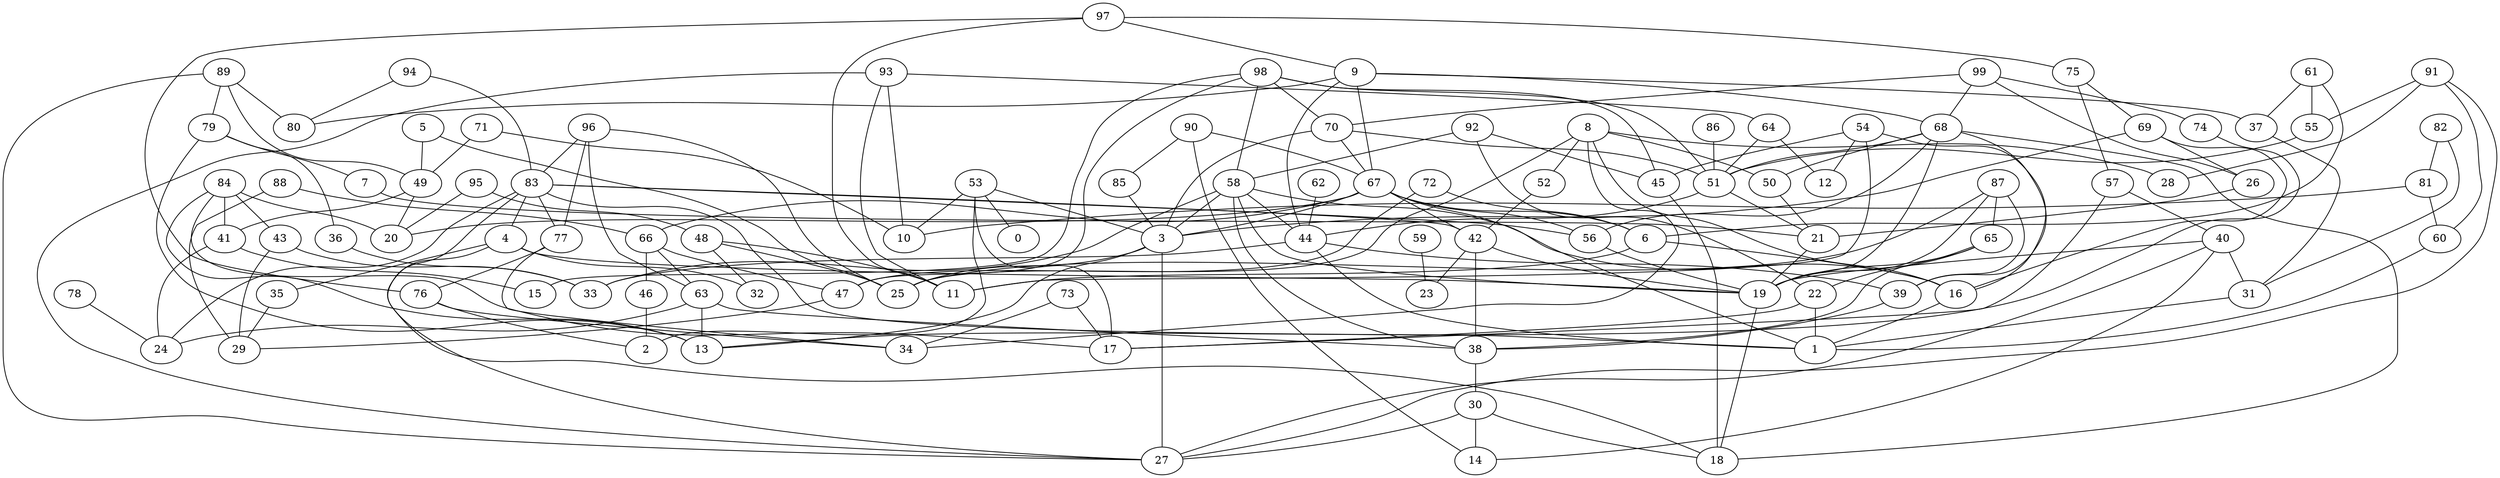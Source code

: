 digraph GG_graph {

subgraph G_graph {
edge [color = black]
"5" -> "49" [dir = none]
"99" -> "26" [dir = none]
"75" -> "69" [dir = none]
"72" -> "47" [dir = none]
"36" -> "33" [dir = none]
"94" -> "83" [dir = none]
"73" -> "17" [dir = none]
"64" -> "51" [dir = none]
"41" -> "24" [dir = none]
"79" -> "7" [dir = none]
"79" -> "13" [dir = none]
"56" -> "19" [dir = none]
"82" -> "81" [dir = none]
"82" -> "31" [dir = none]
"96" -> "25" [dir = none]
"43" -> "33" [dir = none]
"60" -> "1" [dir = none]
"65" -> "19" [dir = none]
"51" -> "44" [dir = none]
"77" -> "34" [dir = none]
"98" -> "47" [dir = none]
"98" -> "15" [dir = none]
"98" -> "45" [dir = none]
"26" -> "21" [dir = none]
"21" -> "19" [dir = none]
"49" -> "20" [dir = none]
"42" -> "23" [dir = none]
"68" -> "39" [dir = none]
"68" -> "50" [dir = none]
"68" -> "18" [dir = none]
"89" -> "80" [dir = none]
"89" -> "27" [dir = none]
"48" -> "11" [dir = none]
"48" -> "25" [dir = none]
"38" -> "30" [dir = none]
"61" -> "6" [dir = none]
"83" -> "4" [dir = none]
"83" -> "1" [dir = none]
"83" -> "24" [dir = none]
"83" -> "77" [dir = none]
"83" -> "42" [dir = none]
"69" -> "3" [dir = none]
"95" -> "20" [dir = none]
"84" -> "20" [dir = none]
"30" -> "27" [dir = none]
"58" -> "19" [dir = none]
"58" -> "44" [dir = none]
"85" -> "3" [dir = none]
"97" -> "76" [dir = none]
"97" -> "9" [dir = none]
"57" -> "17" [dir = none]
"45" -> "18" [dir = none]
"62" -> "44" [dir = none]
"3" -> "25" [dir = none]
"3" -> "27" [dir = none]
"9" -> "37" [dir = none]
"9" -> "68" [dir = none]
"9" -> "44" [dir = none]
"9" -> "67" [dir = none]
"93" -> "10" [dir = none]
"93" -> "11" [dir = none]
"8" -> "25" [dir = none]
"86" -> "51" [dir = none]
"40" -> "14" [dir = none]
"40" -> "31" [dir = none]
"40" -> "27" [dir = none]
"53" -> "0" [dir = none]
"53" -> "17" [dir = none]
"53" -> "3" [dir = none]
"63" -> "13" [dir = none]
"90" -> "67" [dir = none]
"44" -> "33" [dir = none]
"66" -> "46" [dir = none]
"66" -> "63" [dir = none]
"70" -> "67" [dir = none]
"76" -> "2" [dir = none]
"78" -> "24" [dir = none]
"59" -> "23" [dir = none]
"67" -> "6" [dir = none]
"67" -> "42" [dir = none]
"67" -> "20" [dir = none]
"67" -> "66" [dir = none]
"67" -> "3" [dir = none]
"52" -> "42" [dir = none]
"74" -> "13" [dir = none]
"4" -> "35" [dir = none]
"4" -> "32" [dir = none]
"91" -> "55" [dir = none]
"91" -> "28" [dir = none]
"91" -> "27" [dir = none]
"6" -> "16" [dir = none]
"87" -> "25" [dir = none]
"71" -> "49" [dir = none]
"92" -> "22" [dir = none]
"92" -> "45" [dir = none]
"88" -> "29" [dir = none]
"88" -> "66" [dir = none]
"54" -> "12" [dir = none]
"54" -> "11" [dir = none]
"65" -> "38" [dir = none]
"81" -> "10" [dir = none]
"3" -> "13" [dir = none]
"4" -> "19" [dir = none]
"53" -> "2" [dir = none]
"22" -> "1" [dir = none]
"4" -> "27" [dir = none]
"64" -> "12" [dir = none]
"84" -> "13" [dir = none]
"72" -> "6" [dir = none]
"93" -> "27" [dir = none]
"90" -> "14" [dir = none]
"50" -> "21" [dir = none]
"69" -> "26" [dir = none]
"8" -> "28" [dir = none]
"75" -> "57" [dir = none]
"35" -> "29" [dir = none]
"99" -> "68" [dir = none]
"83" -> "56" [dir = none]
"48" -> "32" [dir = none]
"84" -> "43" [dir = none]
"54" -> "16" [dir = none]
"93" -> "64" [dir = none]
"5" -> "25" [dir = none]
"58" -> "33" [dir = none]
"83" -> "18" [dir = none]
"22" -> "17" [dir = none]
"68" -> "51" [dir = none]
"6" -> "11" [dir = none]
"31" -> "1" [dir = none]
"99" -> "70" [dir = none]
"66" -> "47" [dir = none]
"77" -> "76" [dir = none]
"69" -> "16" [dir = none]
"47" -> "29" [dir = none]
"41" -> "15" [dir = none]
"79" -> "36" [dir = none]
"95" -> "48" [dir = none]
"54" -> "45" [dir = none]
"63" -> "38" [dir = none]
"57" -> "40" [dir = none]
"61" -> "55" [dir = none]
"84" -> "17" [dir = none]
"96" -> "83" [dir = none]
"68" -> "19" [dir = none]
"67" -> "1" [dir = none]
"55" -> "51" [dir = none]
"98" -> "70" [dir = none]
"19" -> "18" [dir = none]
"76" -> "34" [dir = none]
"68" -> "56" [dir = none]
"94" -> "80" [dir = none]
"43" -> "29" [dir = none]
"96" -> "77" [dir = none]
"81" -> "60" [dir = none]
"58" -> "3" [dir = none]
"87" -> "19" [dir = none]
"8" -> "16" [dir = none]
"37" -> "31" [dir = none]
"39" -> "38" [dir = none]
"40" -> "19" [dir = none]
"63" -> "24" [dir = none]
"89" -> "79" [dir = none]
"9" -> "80" [dir = none]
"90" -> "85" [dir = none]
"73" -> "34" [dir = none]
"58" -> "16" [dir = none]
"89" -> "49" [dir = none]
"46" -> "2" [dir = none]
"65" -> "22" [dir = none]
"49" -> "41" [dir = none]
"70" -> "3" [dir = none]
"44" -> "1" [dir = none]
"98" -> "51" [dir = none]
"8" -> "34" [dir = none]
"16" -> "1" [dir = none]
"99" -> "74" [dir = none]
"70" -> "51" [dir = none]
"71" -> "10" [dir = none]
"51" -> "21" [dir = none]
"42" -> "38" [dir = none]
"92" -> "58" [dir = none]
"96" -> "63" [dir = none]
"8" -> "50" [dir = none]
"30" -> "18" [dir = none]
"53" -> "10" [dir = none]
"87" -> "39" [dir = none]
"42" -> "19" [dir = none]
"84" -> "41" [dir = none]
"98" -> "58" [dir = none]
"67" -> "56" [dir = none]
"58" -> "38" [dir = none]
"44" -> "39" [dir = none]
"8" -> "52" [dir = none]
"91" -> "60" [dir = none]
"61" -> "37" [dir = none]
"7" -> "21" [dir = none]
"97" -> "75" [dir = none]
"87" -> "65" [dir = none]
"30" -> "14" [dir = none]
"97" -> "11" [dir = none]
}

}
